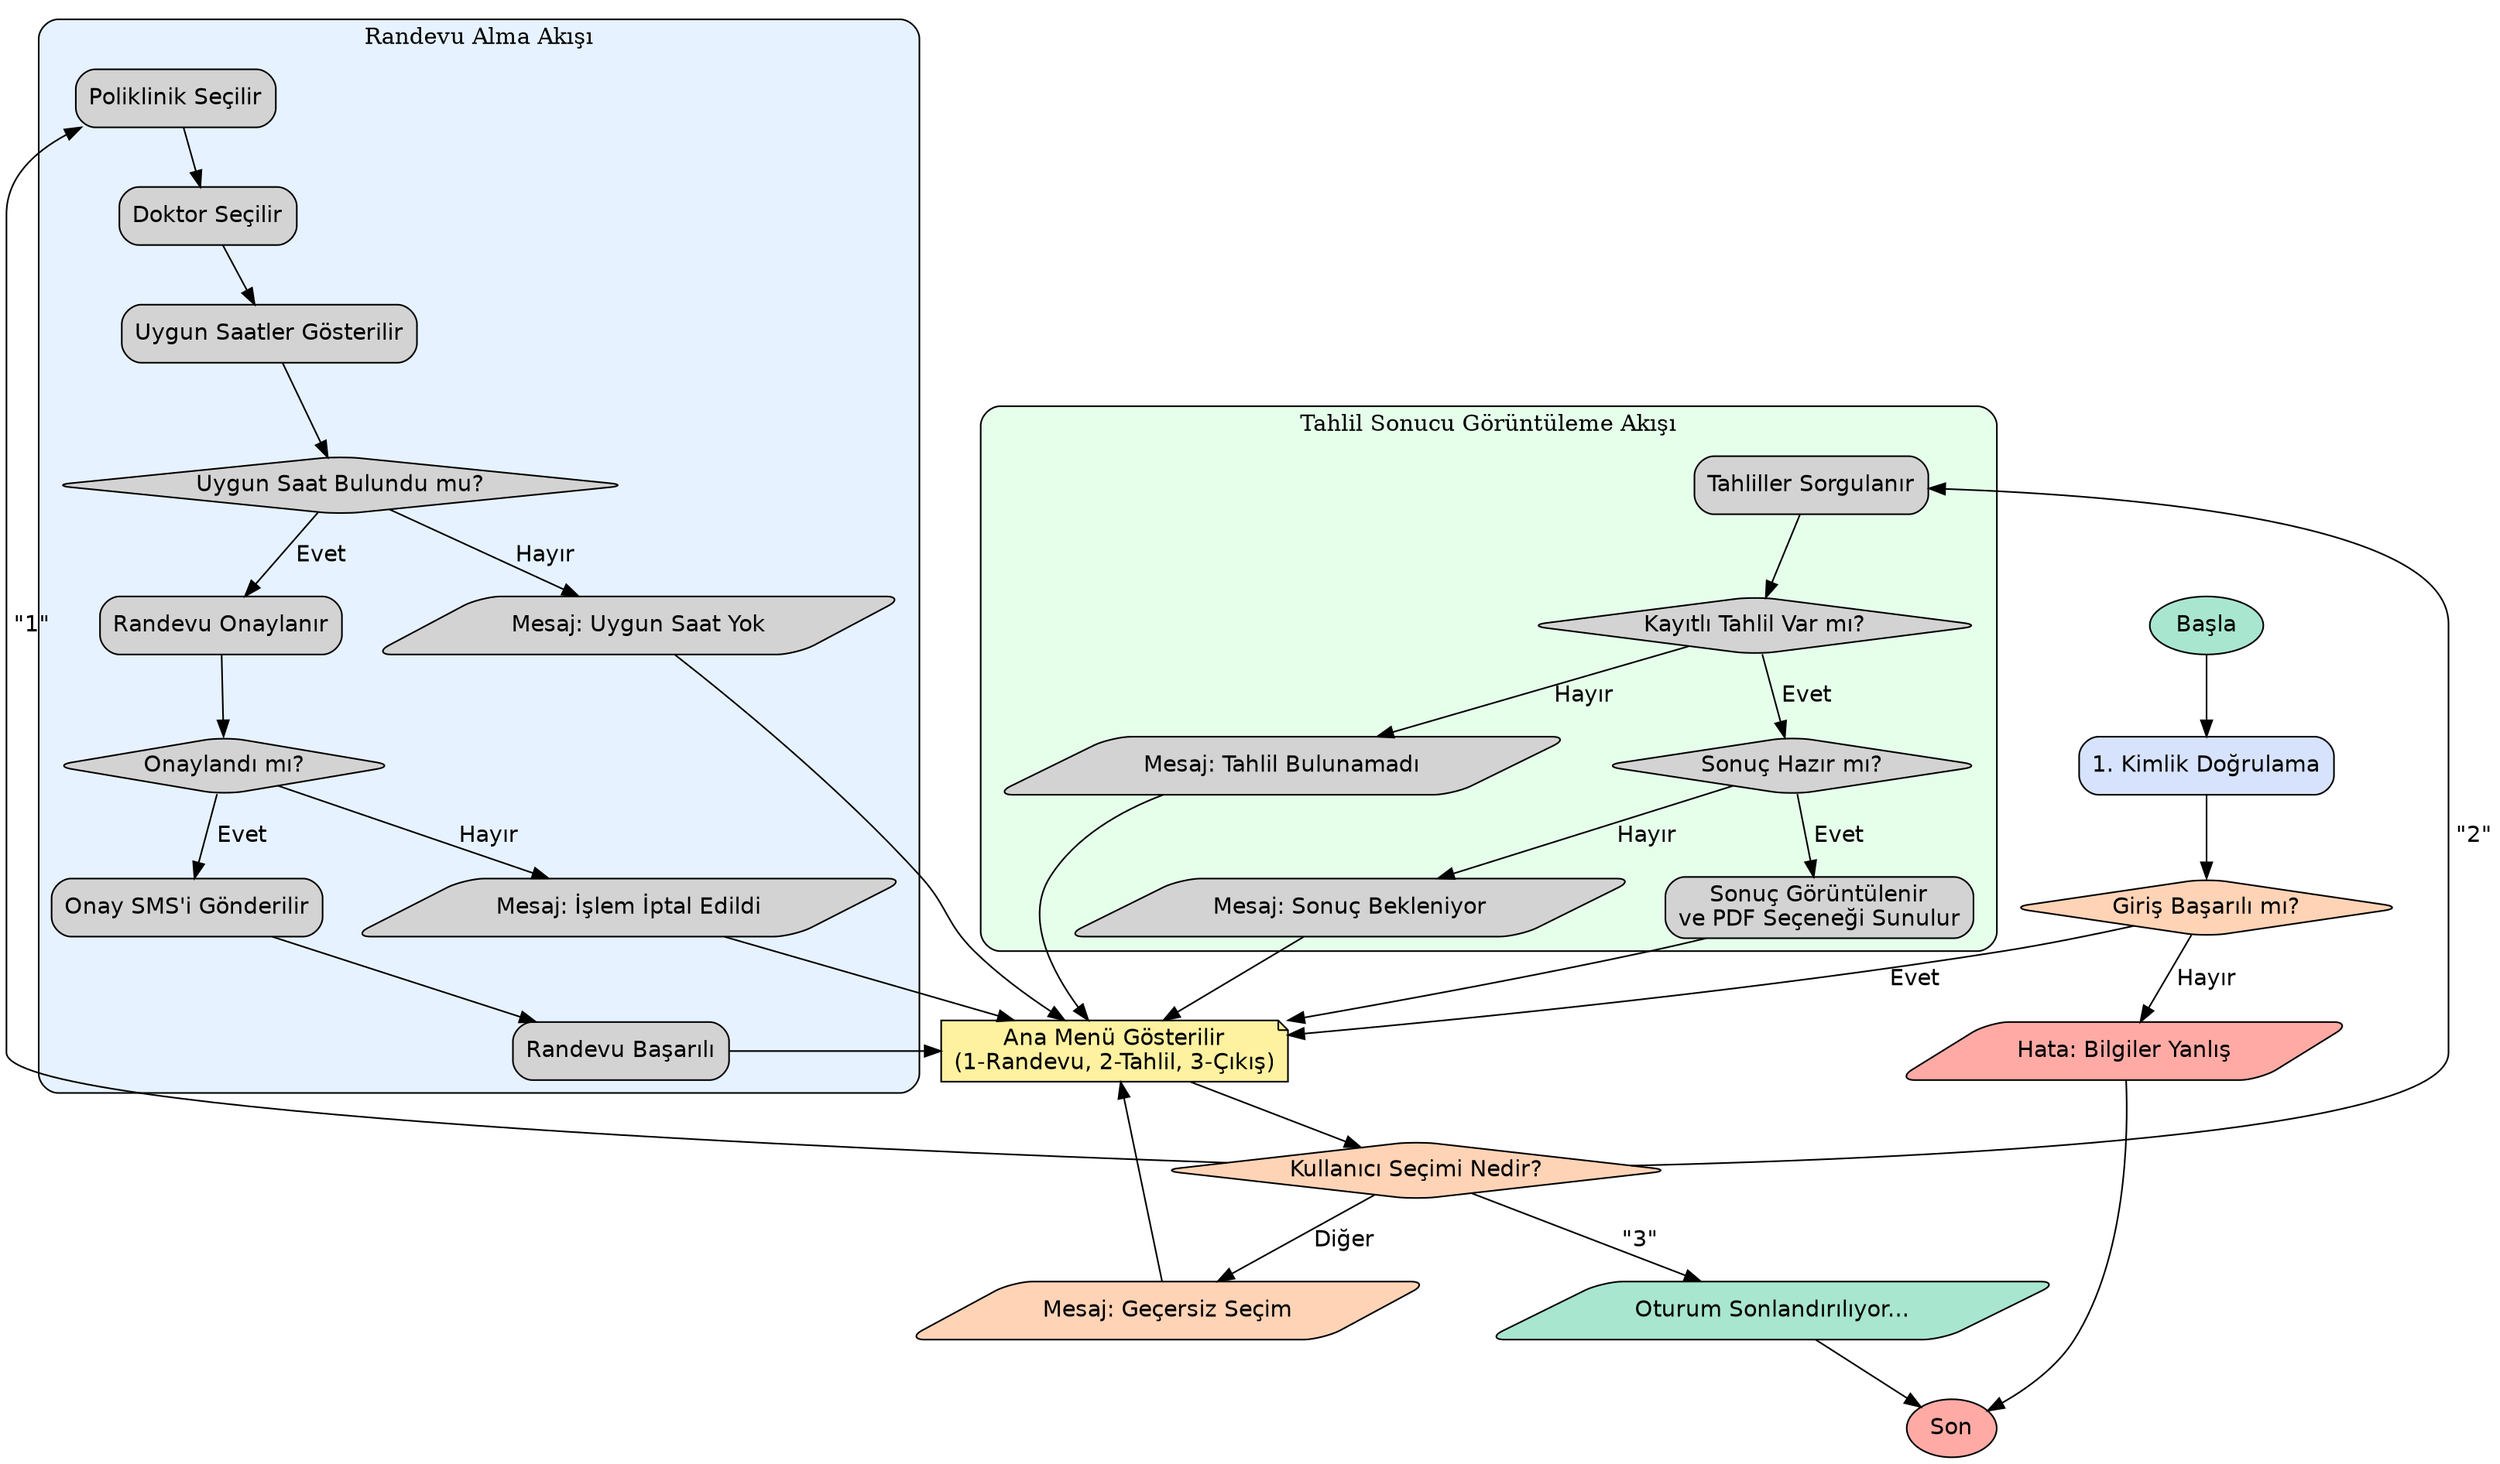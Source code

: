 digraph AnaMenuSistemi {
    // Grafik ayarları: Yukarıdan aşağıya akış, varsayılan stil ayarları
    rankdir=TB;
    node [shape=box, style="rounded,filled", fontname="Helvetica"];
    edge [fontname="Helvetica"];

    // --- ANA AKIŞ DÜĞÜMLERİ ---
    Basla [label="Başla", shape=ellipse, fillcolor="#A8E6CF"];
    KimlikDogrulama [label="1. Kimlik Doğrulama", fillcolor="#D7E3FC"];
    GirisKontrolu [label="Giriş Başarılı mı?", shape=diamond, fillcolor="#FFD3B6"];
    AnaMenuGoster [label="Ana Menü Gösterilir\n(1-Randevu, 2-Tahlil, 3-Çıkış)", shape=note, fillcolor="#FEF1A0"];
    KullaniciSecimi [label="Kullanıcı Seçimi Nedir?", shape=diamond, fillcolor="#FFD3B6"];
    
    // Hata ve Çıkış Durumları
    GirisHatali [label="Hata: Bilgiler Yanlış", shape=parallelogram, fillcolor="#FFAAA5"];
    HataliSecim [label="Mesaj: Geçersiz Seçim", shape=parallelogram, fillcolor="#FFD3B6"];
    CikisMesaji [label="Oturum Sonlandırılıyor...", shape=parallelogram, fillcolor="#A8E6CF"];
    Son [label="Son", shape=ellipse, fillcolor="#FFAAA5"];

    // --- ANA AKIŞIN BAĞLANTILARI ---
    Basla -> KimlikDogrulama;
    KimlikDogrulama -> GirisKontrolu;
    GirisKontrolu -> AnaMenuGoster [label=" Evet"];
    GirisKontrolu -> GirisHatali [label=" Hayır"];
    GirisHatali -> Son;
    
    // Ana Menü Döngüsü
    AnaMenuGoster -> KullaniciSecimi;
    
    // Geçersiz Seçim durumunda menüye geri dön
    KullaniciSecimi -> HataliSecim [label=" Diğer"];
    HataliSecim -> AnaMenuGoster;

    // Çıkış seçeneği
    KullaniciSecimi -> CikisMesaji [label=" \"3\""];
    CikisMesaji -> Son;

    // --- ALT SİSTEM 1: HASTANE RANDEVU SİSTEMİ (SubGraph) ---
    subgraph cluster_RandevuSistemi {
        label = "Randevu Alma Akışı";
        style="filled,rounded";
        fillcolor="#E6F2FF"; // Açık mavi arka plan

        // Düğümler (RS = Randevu Sistemi)
        RS_PoliklinikSecimi [label="Poliklinik Seçilir"];
        RS_DoktorSecimi [label="Doktor Seçilir"];
        RS_SaatGosterme [label="Uygun Saatler Gösterilir"];
        RS_SaatKontrolu [label="Uygun Saat Bulundu mu?", shape=diamond];
        RS_RandevuOnaylama [label="Randevu Onaylanır"];
        RS_OnayKontrolu [label="Onaylandı mı?", shape=diamond];
        RS_SmsGonderme [label="Onay SMS'i Gönderilir"];
        RS_SaatYok [label="Mesaj: Uygun Saat Yok", shape=parallelogram];
        RS_IptalEdildi [label="Mesaj: İşlem İptal Edildi", shape=parallelogram];
        RS_RandevuBasarili [label="Randevu Başarılı"];
        
        // Akış
        RS_PoliklinikSecimi -> RS_DoktorSecimi -> RS_SaatGosterme -> RS_SaatKontrolu;
        RS_SaatKontrolu -> RS_RandevuOnaylama [label=" Evet"];
        RS_SaatKontrolu -> RS_SaatYok [label=" Hayır"];
        RS_RandevuOnaylama -> RS_OnayKontrolu;
        RS_OnayKontrolu -> RS_SmsGonderme [label=" Evet"];
        RS_OnayKontrolu -> RS_IptalEdildi [label=" Hayır"];
        RS_SmsGonderme -> RS_RandevuBasarili;
    }

    // --- ALT SİSTEM 2: TAHLİL SONUÇ SİSTEMİ (SubGraph) ---
    subgraph cluster_TahlilSistemi {
        label = "Tahlil Sonucu Görüntüleme Akışı";
        style="filled,rounded";
        fillcolor="#E6FFEB"; // Açık yeşil arka plan

        // Düğümler (TS = Tahlil Sistemi)
        TS_TahlilSorgulama [label="Tahliller Sorgulanır"];
        TS_TahlilVarmiKontrolu [label="Kayıtlı Tahlil Var mı?", shape=diamond];
        TS_SonucHazirmiKontrolu [label="Sonuç Hazır mı?", shape=diamond];
        TS_SonucuGoster [label="Sonuç Görüntülenir\nve PDF Seçeneği Sunulur"];
        TS_TahlilYokMesaji [label="Mesaj: Tahlil Bulunamadı", shape=parallelogram];
        TS_BeklemeMesaji [label="Mesaj: Sonuç Bekleniyor", shape=parallelogram];

        // Akış
        TS_TahlilSorgulama -> TS_TahlilVarmiKontrolu;
        TS_TahlilVarmiKontrolu -> TS_SonucHazirmiKontrolu [label=" Evet"];
        TS_TahlilVarmiKontrolu -> TS_TahlilYokMesaji [label=" Hayır"];
        TS_SonucHazirmiKontrolu -> TS_SonucuGoster [label=" Evet"];
        TS_SonucHazirmiKontrolu -> TS_BeklemeMesaji [label=" Hayır"];
    }

    // --- ANA MENÜ İLE ALT SİSTEMLER ARASINDAKİ BAĞLANTILAR ---

    // Randevu Sistemi Bağlantısı
    KullaniciSecimi -> RS_PoliklinikSecimi [label=" \"1\""];
    // Randevu Sistemi bittiğinde Ana Menü'ye geri dön
    RS_RandevuBasarili -> AnaMenuGoster;
    RS_IptalEdildi -> AnaMenuGoster;
    RS_SaatYok -> AnaMenuGoster;

    // Tahlil Sonuç Sistemi Bağlantısı
    KullaniciSecimi -> TS_TahlilSorgulama [label=" \"2\""];
    // Tahlil Sistemi bittiğinde Ana Menü'ye geri dön
    TS_SonucuGoster -> AnaMenuGoster;
    TS_BeklemeMesaji -> AnaMenuGoster;
    TS_TahlilYokMesaji -> AnaMenuGoster;
}
